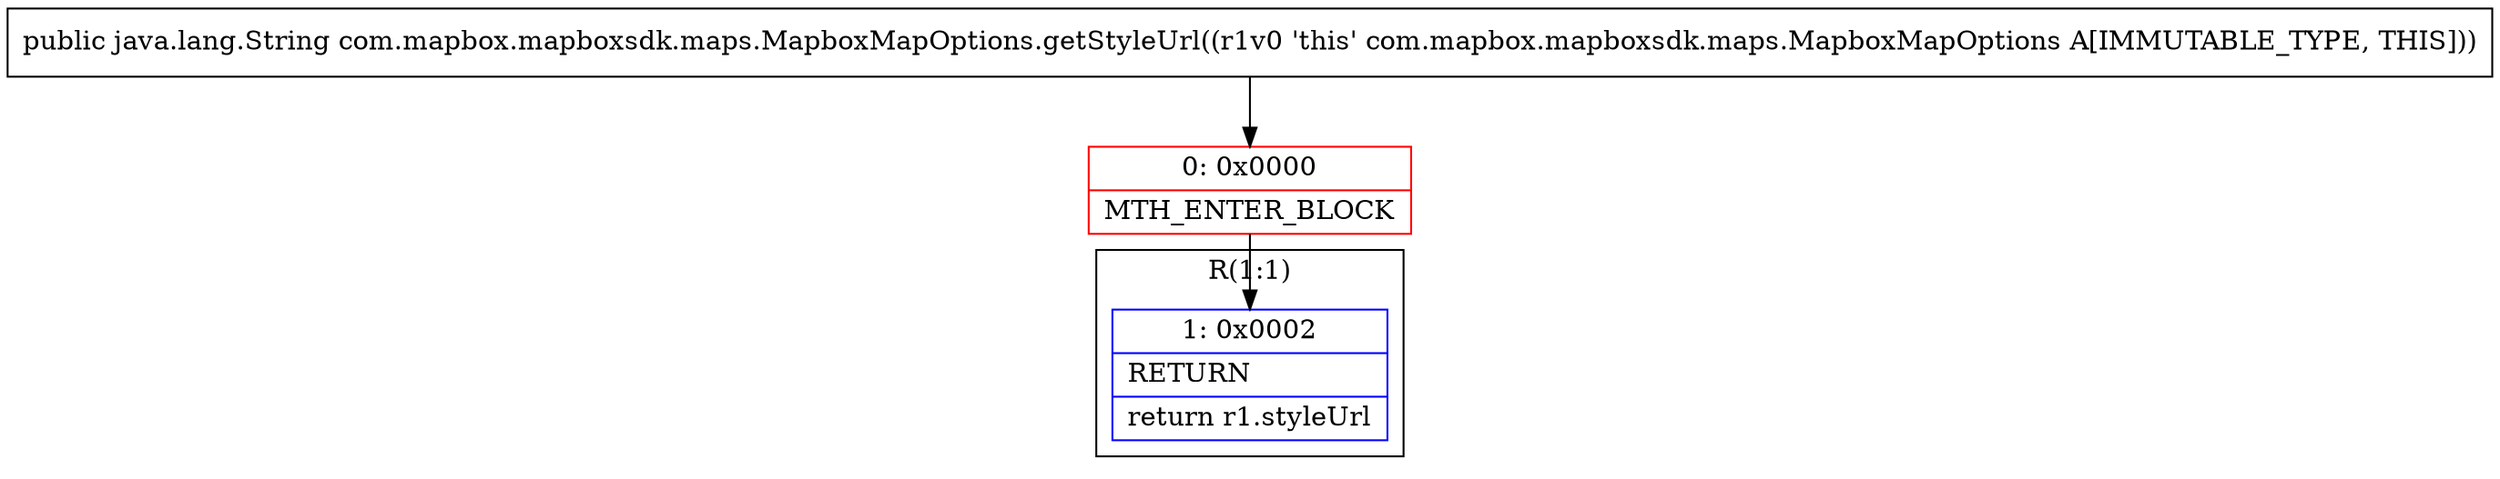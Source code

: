 digraph "CFG forcom.mapbox.mapboxsdk.maps.MapboxMapOptions.getStyleUrl()Ljava\/lang\/String;" {
subgraph cluster_Region_1974819984 {
label = "R(1:1)";
node [shape=record,color=blue];
Node_1 [shape=record,label="{1\:\ 0x0002|RETURN\l|return r1.styleUrl\l}"];
}
Node_0 [shape=record,color=red,label="{0\:\ 0x0000|MTH_ENTER_BLOCK\l}"];
MethodNode[shape=record,label="{public java.lang.String com.mapbox.mapboxsdk.maps.MapboxMapOptions.getStyleUrl((r1v0 'this' com.mapbox.mapboxsdk.maps.MapboxMapOptions A[IMMUTABLE_TYPE, THIS])) }"];
MethodNode -> Node_0;
Node_0 -> Node_1;
}

